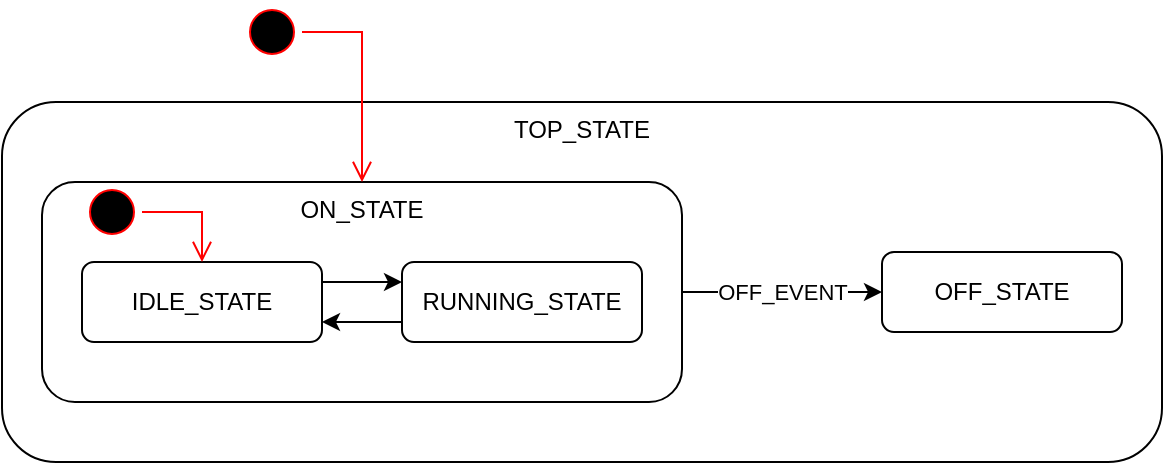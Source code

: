 <mxfile version="22.1.2" type="device" pages="9">
  <diagram id="7CbcsJssWQovaxGvvZNb" name="terminology">
    <mxGraphModel dx="989" dy="582" grid="1" gridSize="10" guides="1" tooltips="1" connect="1" arrows="1" fold="1" page="1" pageScale="1" pageWidth="850" pageHeight="1100" math="0" shadow="0">
      <root>
        <mxCell id="0" />
        <mxCell id="1" parent="0" />
        <mxCell id="rCchTwC-92zBf_EcKTqU-1" value="TOP_STATE" style="rounded=1;whiteSpace=wrap;html=1;verticalAlign=top;" vertex="1" parent="1">
          <mxGeometry x="60" y="360" width="580" height="180" as="geometry" />
        </mxCell>
        <mxCell id="84yLyUPyAdhyYhzX-vNR-1" style="edgeStyle=orthogonalEdgeStyle;rounded=0;orthogonalLoop=1;jettySize=auto;html=1;exitX=1;exitY=0.5;exitDx=0;exitDy=0;entryX=0;entryY=0.5;entryDx=0;entryDy=0;" edge="1" parent="1" source="84yLyUPyAdhyYhzX-vNR-3" target="84yLyUPyAdhyYhzX-vNR-8">
          <mxGeometry relative="1" as="geometry" />
        </mxCell>
        <mxCell id="84yLyUPyAdhyYhzX-vNR-2" value="OFF_EVENT" style="edgeLabel;html=1;align=center;verticalAlign=middle;resizable=0;points=[];" vertex="1" connectable="0" parent="84yLyUPyAdhyYhzX-vNR-1">
          <mxGeometry x="-0.257" y="-1" relative="1" as="geometry">
            <mxPoint x="13" y="-1" as="offset" />
          </mxGeometry>
        </mxCell>
        <mxCell id="84yLyUPyAdhyYhzX-vNR-3" value="ON_STATE" style="rounded=1;whiteSpace=wrap;html=1;verticalAlign=top;" vertex="1" parent="1">
          <mxGeometry x="80" y="400" width="320" height="110" as="geometry" />
        </mxCell>
        <mxCell id="84yLyUPyAdhyYhzX-vNR-4" style="edgeStyle=orthogonalEdgeStyle;rounded=0;orthogonalLoop=1;jettySize=auto;html=1;exitX=1;exitY=0.25;exitDx=0;exitDy=0;entryX=0;entryY=0.25;entryDx=0;entryDy=0;" edge="1" parent="1" source="84yLyUPyAdhyYhzX-vNR-5" target="84yLyUPyAdhyYhzX-vNR-7">
          <mxGeometry relative="1" as="geometry" />
        </mxCell>
        <mxCell id="84yLyUPyAdhyYhzX-vNR-5" value="IDLE_STATE" style="rounded=1;whiteSpace=wrap;html=1;" vertex="1" parent="1">
          <mxGeometry x="100" y="440" width="120" height="40" as="geometry" />
        </mxCell>
        <mxCell id="84yLyUPyAdhyYhzX-vNR-6" style="edgeStyle=orthogonalEdgeStyle;rounded=0;orthogonalLoop=1;jettySize=auto;html=1;exitX=0;exitY=0.75;exitDx=0;exitDy=0;entryX=1;entryY=0.75;entryDx=0;entryDy=0;" edge="1" parent="1" source="84yLyUPyAdhyYhzX-vNR-7" target="84yLyUPyAdhyYhzX-vNR-5">
          <mxGeometry relative="1" as="geometry" />
        </mxCell>
        <mxCell id="84yLyUPyAdhyYhzX-vNR-7" value="RUNNING_STATE" style="rounded=1;whiteSpace=wrap;html=1;" vertex="1" parent="1">
          <mxGeometry x="260" y="440" width="120" height="40" as="geometry" />
        </mxCell>
        <mxCell id="84yLyUPyAdhyYhzX-vNR-8" value="OFF_STATE" style="rounded=1;whiteSpace=wrap;html=1;" vertex="1" parent="1">
          <mxGeometry x="500" y="435" width="120" height="40" as="geometry" />
        </mxCell>
        <mxCell id="84yLyUPyAdhyYhzX-vNR-9" value="" style="ellipse;html=1;shape=startState;fillColor=#000000;strokeColor=#ff0000;" vertex="1" parent="1">
          <mxGeometry x="100" y="400" width="30" height="30" as="geometry" />
        </mxCell>
        <mxCell id="84yLyUPyAdhyYhzX-vNR-10" value="" style="edgeStyle=orthogonalEdgeStyle;html=1;verticalAlign=bottom;endArrow=open;endSize=8;strokeColor=#ff0000;rounded=0;exitX=1;exitY=0.5;exitDx=0;exitDy=0;entryX=0.5;entryY=0;entryDx=0;entryDy=0;" edge="1" source="84yLyUPyAdhyYhzX-vNR-9" parent="1" target="84yLyUPyAdhyYhzX-vNR-5">
          <mxGeometry relative="1" as="geometry">
            <mxPoint x="115" y="490" as="targetPoint" />
          </mxGeometry>
        </mxCell>
        <mxCell id="rCchTwC-92zBf_EcKTqU-2" value="" style="ellipse;html=1;shape=startState;fillColor=#000000;strokeColor=#ff0000;" vertex="1" parent="1">
          <mxGeometry x="180" y="310" width="30" height="30" as="geometry" />
        </mxCell>
        <mxCell id="rCchTwC-92zBf_EcKTqU-3" value="" style="edgeStyle=orthogonalEdgeStyle;html=1;verticalAlign=bottom;endArrow=open;endSize=8;strokeColor=#ff0000;rounded=0;exitX=1;exitY=0.5;exitDx=0;exitDy=0;entryX=0.5;entryY=0;entryDx=0;entryDy=0;" edge="1" parent="1" source="rCchTwC-92zBf_EcKTqU-2" target="84yLyUPyAdhyYhzX-vNR-3">
          <mxGeometry relative="1" as="geometry">
            <mxPoint x="240" y="400" as="targetPoint" />
          </mxGeometry>
        </mxCell>
      </root>
    </mxGraphModel>
  </diagram>
  <diagram id="UDnBACydtRn0vsPXNfzo" name="fsm_vs_hsm">
    <mxGraphModel dx="1839" dy="582" grid="1" gridSize="10" guides="1" tooltips="1" connect="1" arrows="1" fold="1" page="1" pageScale="1" pageWidth="850" pageHeight="1100" math="0" shadow="0">
      <root>
        <mxCell id="0" />
        <mxCell id="1" parent="0" />
        <mxCell id="n_szs7mWw2fdZzyCZhHc-6" style="edgeStyle=orthogonalEdgeStyle;rounded=0;orthogonalLoop=1;jettySize=auto;html=1;exitX=0.5;exitY=0;exitDx=0;exitDy=0;entryX=0.75;entryY=0;entryDx=0;entryDy=0;" parent="1" source="MDyQkTJQHMtsMHos-zCy-2" target="n_szs7mWw2fdZzyCZhHc-4" edge="1">
          <mxGeometry relative="1" as="geometry">
            <mxPoint x="300" y="380" as="targetPoint" />
            <Array as="points">
              <mxPoint x="60" y="360" />
              <mxPoint x="410" y="360" />
            </Array>
          </mxGeometry>
        </mxCell>
        <mxCell id="T8W0TRq4-2JAe6pgyj3d-2" value="OFF_EVENT" style="edgeLabel;html=1;align=center;verticalAlign=middle;resizable=0;points=[];" vertex="1" connectable="0" parent="n_szs7mWw2fdZzyCZhHc-6">
          <mxGeometry x="0.427" relative="1" as="geometry">
            <mxPoint x="-17" as="offset" />
          </mxGeometry>
        </mxCell>
        <mxCell id="n_szs7mWw2fdZzyCZhHc-7" style="edgeStyle=orthogonalEdgeStyle;rounded=0;orthogonalLoop=1;jettySize=auto;html=1;exitX=1;exitY=0.25;exitDx=0;exitDy=0;entryX=0;entryY=0.25;entryDx=0;entryDy=0;" parent="1" source="MDyQkTJQHMtsMHos-zCy-2" target="MDyQkTJQHMtsMHos-zCy-3" edge="1">
          <mxGeometry relative="1" as="geometry" />
        </mxCell>
        <mxCell id="MDyQkTJQHMtsMHos-zCy-2" value="IDLE_STATE" style="rounded=1;whiteSpace=wrap;html=1;" parent="1" vertex="1">
          <mxGeometry y="400" width="120" height="40" as="geometry" />
        </mxCell>
        <mxCell id="n_szs7mWw2fdZzyCZhHc-5" style="edgeStyle=orthogonalEdgeStyle;rounded=0;orthogonalLoop=1;jettySize=auto;html=1;exitX=0.5;exitY=0;exitDx=0;exitDy=0;entryX=0.5;entryY=0;entryDx=0;entryDy=0;" parent="1" source="MDyQkTJQHMtsMHos-zCy-3" target="n_szs7mWw2fdZzyCZhHc-4" edge="1">
          <mxGeometry relative="1" as="geometry" />
        </mxCell>
        <mxCell id="T8W0TRq4-2JAe6pgyj3d-1" value="OFF_EVENT" style="edgeLabel;html=1;align=center;verticalAlign=middle;resizable=0;points=[];" vertex="1" connectable="0" parent="n_szs7mWw2fdZzyCZhHc-5">
          <mxGeometry x="0.103" relative="1" as="geometry">
            <mxPoint as="offset" />
          </mxGeometry>
        </mxCell>
        <mxCell id="n_szs7mWw2fdZzyCZhHc-8" style="edgeStyle=orthogonalEdgeStyle;rounded=0;orthogonalLoop=1;jettySize=auto;html=1;exitX=0;exitY=0.75;exitDx=0;exitDy=0;entryX=1;entryY=0.75;entryDx=0;entryDy=0;" parent="1" source="MDyQkTJQHMtsMHos-zCy-3" target="MDyQkTJQHMtsMHos-zCy-2" edge="1">
          <mxGeometry relative="1" as="geometry" />
        </mxCell>
        <mxCell id="MDyQkTJQHMtsMHos-zCy-3" value="RUNNING_STATE" style="rounded=1;whiteSpace=wrap;html=1;" parent="1" vertex="1">
          <mxGeometry x="160" y="400" width="120" height="40" as="geometry" />
        </mxCell>
        <mxCell id="n_szs7mWw2fdZzyCZhHc-4" value="OFF_STATE" style="rounded=1;whiteSpace=wrap;html=1;" parent="1" vertex="1">
          <mxGeometry x="320" y="400" width="120" height="40" as="geometry" />
        </mxCell>
        <mxCell id="n_szs7mWw2fdZzyCZhHc-17" value="&lt;b&gt;&lt;font style=&quot;font-size: 30px;&quot;&gt;FSM&lt;/font&gt;&lt;/b&gt;" style="text;html=1;strokeColor=none;fillColor=none;align=center;verticalAlign=middle;whiteSpace=wrap;rounded=0;" parent="1" vertex="1">
          <mxGeometry x="180" y="320" width="80" height="40" as="geometry" />
        </mxCell>
        <mxCell id="dCPpcwt0Dm-k-H56rYxH-1" value="&lt;b&gt;&lt;font style=&quot;font-size: 30px;&quot;&gt;HSM&lt;/font&gt;&lt;/b&gt;" style="text;html=1;strokeColor=none;fillColor=none;align=center;verticalAlign=middle;whiteSpace=wrap;rounded=0;" parent="1" vertex="1">
          <mxGeometry x="180" y="480" width="80" height="40" as="geometry" />
        </mxCell>
        <mxCell id="4u0E85idhSbAvxxvhlba-1" value="TOP_STATE" style="rounded=1;whiteSpace=wrap;html=1;verticalAlign=top;" vertex="1" parent="1">
          <mxGeometry x="-70" y="520" width="580" height="180" as="geometry" />
        </mxCell>
        <mxCell id="4u0E85idhSbAvxxvhlba-2" style="edgeStyle=orthogonalEdgeStyle;rounded=0;orthogonalLoop=1;jettySize=auto;html=1;exitX=1;exitY=0.5;exitDx=0;exitDy=0;entryX=0;entryY=0.5;entryDx=0;entryDy=0;" edge="1" parent="1" source="4u0E85idhSbAvxxvhlba-4" target="4u0E85idhSbAvxxvhlba-9">
          <mxGeometry relative="1" as="geometry" />
        </mxCell>
        <mxCell id="4u0E85idhSbAvxxvhlba-3" value="OFF_EVENT" style="edgeLabel;html=1;align=center;verticalAlign=middle;resizable=0;points=[];" vertex="1" connectable="0" parent="4u0E85idhSbAvxxvhlba-2">
          <mxGeometry x="-0.257" y="-1" relative="1" as="geometry">
            <mxPoint x="13" y="-1" as="offset" />
          </mxGeometry>
        </mxCell>
        <mxCell id="4u0E85idhSbAvxxvhlba-4" value="ON_STATE" style="rounded=1;whiteSpace=wrap;html=1;verticalAlign=top;" vertex="1" parent="1">
          <mxGeometry x="-50" y="560" width="320" height="110" as="geometry" />
        </mxCell>
        <mxCell id="4u0E85idhSbAvxxvhlba-5" style="edgeStyle=orthogonalEdgeStyle;rounded=0;orthogonalLoop=1;jettySize=auto;html=1;exitX=1;exitY=0.25;exitDx=0;exitDy=0;entryX=0;entryY=0.25;entryDx=0;entryDy=0;" edge="1" parent="1" source="4u0E85idhSbAvxxvhlba-6" target="4u0E85idhSbAvxxvhlba-8">
          <mxGeometry relative="1" as="geometry" />
        </mxCell>
        <mxCell id="4u0E85idhSbAvxxvhlba-6" value="IDLE_STATE" style="rounded=1;whiteSpace=wrap;html=1;" vertex="1" parent="1">
          <mxGeometry x="-30" y="600" width="120" height="40" as="geometry" />
        </mxCell>
        <mxCell id="4u0E85idhSbAvxxvhlba-7" style="edgeStyle=orthogonalEdgeStyle;rounded=0;orthogonalLoop=1;jettySize=auto;html=1;exitX=0;exitY=0.75;exitDx=0;exitDy=0;entryX=1;entryY=0.75;entryDx=0;entryDy=0;" edge="1" parent="1" source="4u0E85idhSbAvxxvhlba-8" target="4u0E85idhSbAvxxvhlba-6">
          <mxGeometry relative="1" as="geometry" />
        </mxCell>
        <mxCell id="4u0E85idhSbAvxxvhlba-8" value="RUNNING_STATE" style="rounded=1;whiteSpace=wrap;html=1;" vertex="1" parent="1">
          <mxGeometry x="130" y="600" width="120" height="40" as="geometry" />
        </mxCell>
        <mxCell id="4u0E85idhSbAvxxvhlba-9" value="OFF_STATE" style="rounded=1;whiteSpace=wrap;html=1;" vertex="1" parent="1">
          <mxGeometry x="370" y="595" width="120" height="40" as="geometry" />
        </mxCell>
        <mxCell id="4u0E85idhSbAvxxvhlba-10" value="" style="ellipse;html=1;shape=startState;fillColor=#000000;strokeColor=#ff0000;" vertex="1" parent="1">
          <mxGeometry x="-30" y="560" width="30" height="30" as="geometry" />
        </mxCell>
        <mxCell id="4u0E85idhSbAvxxvhlba-11" value="" style="edgeStyle=orthogonalEdgeStyle;html=1;verticalAlign=bottom;endArrow=open;endSize=8;strokeColor=#ff0000;rounded=0;exitX=1;exitY=0.5;exitDx=0;exitDy=0;entryX=0.5;entryY=0;entryDx=0;entryDy=0;" edge="1" parent="1" source="4u0E85idhSbAvxxvhlba-10" target="4u0E85idhSbAvxxvhlba-6">
          <mxGeometry relative="1" as="geometry">
            <mxPoint x="-15" y="650" as="targetPoint" />
          </mxGeometry>
        </mxCell>
        <mxCell id="4u0E85idhSbAvxxvhlba-12" value="" style="ellipse;html=1;shape=startState;fillColor=#000000;strokeColor=#ff0000;" vertex="1" parent="1">
          <mxGeometry x="50" y="480" width="30" height="30" as="geometry" />
        </mxCell>
        <mxCell id="4u0E85idhSbAvxxvhlba-13" value="" style="edgeStyle=orthogonalEdgeStyle;html=1;verticalAlign=bottom;endArrow=open;endSize=8;strokeColor=#ff0000;rounded=0;exitX=1;exitY=0.5;exitDx=0;exitDy=0;entryX=0.5;entryY=0;entryDx=0;entryDy=0;" edge="1" parent="1" source="4u0E85idhSbAvxxvhlba-12" target="4u0E85idhSbAvxxvhlba-4">
          <mxGeometry relative="1" as="geometry">
            <mxPoint x="110" y="560" as="targetPoint" />
          </mxGeometry>
        </mxCell>
      </root>
    </mxGraphModel>
  </diagram>
  <diagram id="xkgPUXDjYAsXT0Xu8Odn" name="state_representation_state_reuse">
    <mxGraphModel dx="989" dy="582" grid="1" gridSize="10" guides="1" tooltips="1" connect="1" arrows="1" fold="1" page="1" pageScale="1" pageWidth="850" pageHeight="1100" math="0" shadow="0">
      <root>
        <mxCell id="0" />
        <mxCell id="1" parent="0" />
        <mxCell id="2CA0-e9FA1F4YvHUPgcl-1" value="struct ecu_hsm" style="rounded=0;whiteSpace=wrap;html=1;" vertex="1" parent="1">
          <mxGeometry x="160" y="240" width="120" height="80" as="geometry" />
        </mxCell>
        <mxCell id="2CA0-e9FA1F4YvHUPgcl-2" value="" style="endArrow=none;html=1;endSize=12;startArrow=diamondThin;startSize=14;startFill=1;edgeStyle=orthogonalEdgeStyle;align=left;verticalAlign=bottom;rounded=0;exitX=0.5;exitY=1;exitDx=0;exitDy=0;endFill=0;entryX=0.5;entryY=0;entryDx=0;entryDy=0;" edge="1" parent="1" source="2CA0-e9FA1F4YvHUPgcl-3" target="2CA0-e9FA1F4YvHUPgcl-1">
          <mxGeometry x="-1" y="3" relative="1" as="geometry">
            <mxPoint x="290" y="340" as="sourcePoint" />
            <mxPoint x="480" y="200" as="targetPoint" />
          </mxGeometry>
        </mxCell>
        <mxCell id="2CA0-e9FA1F4YvHUPgcl-3" value="struct app_hsm" style="rounded=0;whiteSpace=wrap;html=1;" vertex="1" parent="1">
          <mxGeometry x="160" y="80" width="120" height="80" as="geometry" />
        </mxCell>
        <mxCell id="2CA0-e9FA1F4YvHUPgcl-4" value="" style="endArrow=none;html=1;endSize=12;startArrow=diamondThin;startSize=14;startFill=0;edgeStyle=orthogonalEdgeStyle;align=left;verticalAlign=bottom;rounded=0;exitX=0.5;exitY=1;exitDx=0;exitDy=0;endFill=0;entryX=0;entryY=0.5;entryDx=0;entryDy=0;" edge="1" parent="1" source="2CA0-e9FA1F4YvHUPgcl-1" target="2CA0-e9FA1F4YvHUPgcl-5">
          <mxGeometry x="-1" y="3" relative="1" as="geometry">
            <mxPoint x="190" y="239.76" as="sourcePoint" />
            <mxPoint x="280" y="240" as="targetPoint" />
          </mxGeometry>
        </mxCell>
        <mxCell id="2CA0-e9FA1F4YvHUPgcl-5" value="struct ecu_hsm_state" style="html=1;whiteSpace=wrap;" vertex="1" parent="1">
          <mxGeometry x="240" y="360" width="160" height="80" as="geometry" />
        </mxCell>
        <mxCell id="2CA0-e9FA1F4YvHUPgcl-6" value="struct ecu_hsm" style="rounded=0;whiteSpace=wrap;html=1;" vertex="1" parent="1">
          <mxGeometry x="360" y="240" width="120" height="80" as="geometry" />
        </mxCell>
        <mxCell id="2CA0-e9FA1F4YvHUPgcl-7" value="" style="endArrow=none;html=1;endSize=12;startArrow=diamondThin;startSize=14;startFill=1;edgeStyle=orthogonalEdgeStyle;align=left;verticalAlign=bottom;rounded=0;exitX=0.5;exitY=1;exitDx=0;exitDy=0;endFill=0;entryX=0.5;entryY=0;entryDx=0;entryDy=0;" edge="1" parent="1" source="2CA0-e9FA1F4YvHUPgcl-8" target="2CA0-e9FA1F4YvHUPgcl-6">
          <mxGeometry x="-1" y="3" relative="1" as="geometry">
            <mxPoint x="490" y="340" as="sourcePoint" />
            <mxPoint x="680" y="200" as="targetPoint" />
          </mxGeometry>
        </mxCell>
        <mxCell id="2CA0-e9FA1F4YvHUPgcl-8" value="struct app_hsm" style="rounded=0;whiteSpace=wrap;html=1;" vertex="1" parent="1">
          <mxGeometry x="360" y="80" width="120" height="80" as="geometry" />
        </mxCell>
        <mxCell id="2CA0-e9FA1F4YvHUPgcl-9" value="" style="endArrow=none;html=1;endSize=12;startArrow=diamondThin;startSize=14;startFill=0;edgeStyle=orthogonalEdgeStyle;align=left;verticalAlign=bottom;rounded=0;exitX=0.5;exitY=1;exitDx=0;exitDy=0;endFill=0;entryX=1;entryY=0.5;entryDx=0;entryDy=0;" edge="1" parent="1" source="2CA0-e9FA1F4YvHUPgcl-6" target="2CA0-e9FA1F4YvHUPgcl-5">
          <mxGeometry x="-1" y="3" relative="1" as="geometry">
            <mxPoint x="530" y="330" as="sourcePoint" />
            <mxPoint x="550" y="450" as="targetPoint" />
          </mxGeometry>
        </mxCell>
      </root>
    </mxGraphModel>
  </diagram>
  <diagram id="xNm9HpFlcDjnbGJ4te1f" name="ECU_HSM_GET_CONTEXT">
    <mxGraphModel dx="1687" dy="993" grid="1" gridSize="10" guides="1" tooltips="1" connect="1" arrows="1" fold="1" page="1" pageScale="1" pageWidth="850" pageHeight="1100" math="0" shadow="0">
      <root>
        <mxCell id="0" />
        <mxCell id="1" parent="0" />
        <mxCell id="i02nGJkKDIbHS4gA0CUI-1" value="&lt;font style=&quot;font-size: 20px;&quot;&gt;ECU_HSM_GET_CONTEXT(ecu_hsm_ptr_, type_, member_)&lt;/font&gt;" style="rounded=1;whiteSpace=wrap;html=1;" vertex="1" parent="1">
          <mxGeometry x="120" y="40" width="560" height="80" as="geometry" />
        </mxCell>
        <mxCell id="i02nGJkKDIbHS4gA0CUI-2" value="&lt;blockquote style=&quot;margin: 0 0 0 40px; border: none; padding: 0px;&quot;&gt;&lt;font style=&quot;font-size: 16px;&quot;&gt;struct app_hsm&amp;nbsp;&lt;br&gt;&lt;/font&gt;&lt;font style=&quot;font-size: 16px;&quot;&gt;&lt;span style=&quot;&quot;&gt;{&lt;br&gt;&lt;/span&gt;&lt;/font&gt;&lt;font style=&quot;font-size: 16px;&quot;&gt;&lt;span style=&quot;&quot;&gt;&lt;span style=&quot;white-space: pre;&quot;&gt;&#x9;&lt;/span&gt;int app_data1;&lt;/span&gt;&lt;/font&gt;&lt;font style=&quot;font-size: 16px;&quot;&gt;&lt;span style=&quot;&quot;&gt;&lt;br&gt;&lt;/span&gt;&lt;/font&gt;&lt;font style=&quot;font-size: 16px;&quot;&gt;&lt;span style=&quot;&quot;&gt;&lt;span style=&quot;white-space: pre;&quot;&gt; &lt;span style=&quot;white-space: pre;&quot;&gt; &lt;span style=&quot;white-space: pre;&quot;&gt; &lt;span style=&quot;white-space: pre;&quot;&gt;&#x9;&lt;/span&gt;&lt;/span&gt;&lt;/span&gt;&lt;/span&gt;struct ecu_hsm hsm_member;&lt;br&gt;&lt;/span&gt;&lt;/font&gt;&lt;font style=&quot;font-size: 16px;&quot;&gt;&lt;span style=&quot;&quot;&gt;&lt;span style=&quot;white-space: pre;&quot;&gt; &lt;span style=&quot;white-space: pre;&quot;&gt; &lt;span style=&quot;white-space: pre;&quot;&gt; &lt;span style=&quot;white-space: pre;&quot;&gt;&#x9;&lt;/span&gt;&lt;/span&gt;&lt;/span&gt;&lt;/span&gt;int app_data2;&lt;br&gt;&lt;/span&gt;&lt;/font&gt;&lt;font style=&quot;font-size: 16px;&quot;&gt;&lt;span style=&quot;&quot;&gt;};&lt;/span&gt;&lt;/font&gt;&lt;/blockquote&gt;" style="rounded=1;whiteSpace=wrap;html=1;align=left;" vertex="1" parent="1">
          <mxGeometry x="240" y="240" width="320" height="200" as="geometry" />
        </mxCell>
        <mxCell id="i02nGJkKDIbHS4gA0CUI-3" value="&lt;blockquote style=&quot;margin: 0 0 0 40px; border: none; padding: 0px;&quot;&gt;&lt;font style=&quot;font-size: 16px;&quot;&gt;static void on_state_on_entry(struct ecu_hsm *hsm)&lt;/font&gt;&lt;/blockquote&gt;" style="rounded=1;whiteSpace=wrap;html=1;align=center;" vertex="1" parent="1">
          <mxGeometry x="120" y="520" width="560" height="40" as="geometry" />
        </mxCell>
        <mxCell id="i02nGJkKDIbHS4gA0CUI-4" style="edgeStyle=orthogonalEdgeStyle;rounded=0;orthogonalLoop=1;jettySize=auto;html=1;strokeWidth=1;entryX=0.75;entryY=0.75;entryDx=0;entryDy=0;entryPerimeter=0;" edge="1" parent="1" target="i02nGJkKDIbHS4gA0CUI-1">
          <mxGeometry relative="1" as="geometry">
            <mxPoint x="540" y="160" as="targetPoint" />
            <mxPoint x="350" y="277" as="sourcePoint" />
            <Array as="points">
              <mxPoint x="350" y="200" />
              <mxPoint x="540" y="200" />
            </Array>
          </mxGeometry>
        </mxCell>
        <mxCell id="i02nGJkKDIbHS4gA0CUI-5" value="" style="endArrow=classic;html=1;rounded=0;strokeWidth=1;entryX=0.893;entryY=0.75;entryDx=0;entryDy=0;entryPerimeter=0;" edge="1" parent="1" target="i02nGJkKDIbHS4gA0CUI-1">
          <mxGeometry width="50" height="50" relative="1" as="geometry">
            <mxPoint x="536" y="350" as="sourcePoint" />
            <mxPoint x="580" y="99" as="targetPoint" />
            <Array as="points">
              <mxPoint x="620" y="350" />
            </Array>
          </mxGeometry>
        </mxCell>
        <mxCell id="i02nGJkKDIbHS4gA0CUI-6" value="" style="endArrow=classic;html=1;rounded=0;strokeWidth=1;" edge="1" parent="1">
          <mxGeometry width="50" height="50" relative="1" as="geometry">
            <mxPoint x="550" y="532" as="sourcePoint" />
            <mxPoint x="450" y="100" as="targetPoint" />
            <Array as="points">
              <mxPoint x="550" y="480" />
              <mxPoint x="200" y="480" />
              <mxPoint x="200" y="320" />
              <mxPoint x="200" y="160" />
              <mxPoint x="450" y="160" />
            </Array>
          </mxGeometry>
        </mxCell>
      </root>
    </mxGraphModel>
  </diagram>
  <diagram id="SYBYPVpohlGDk4NYawn0" name="event_propagation">
    <mxGraphModel dx="1839" dy="582" grid="1" gridSize="10" guides="1" tooltips="1" connect="1" arrows="1" fold="1" page="1" pageScale="1" pageWidth="850" pageHeight="1100" math="0" shadow="0">
      <root>
        <mxCell id="0" />
        <mxCell id="1" parent="0" />
        <mxCell id="jPgtZzKGtFZwbuq3OYJ8-2" value="ECU_HSM_TOP_STATE" style="rounded=1;whiteSpace=wrap;html=1;verticalAlign=top;" vertex="1" parent="1">
          <mxGeometry x="-60" y="380" width="580" height="320" as="geometry" />
        </mxCell>
        <mxCell id="jPgtZzKGtFZwbuq3OYJ8-19" style="edgeStyle=orthogonalEdgeStyle;rounded=0;orthogonalLoop=1;jettySize=auto;html=1;entryX=0;entryY=0.5;entryDx=0;entryDy=0;" edge="1" parent="1" source="jPgtZzKGtFZwbuq3OYJ8-5" target="jPgtZzKGtFZwbuq3OYJ8-10">
          <mxGeometry relative="1" as="geometry" />
        </mxCell>
        <mxCell id="jPgtZzKGtFZwbuq3OYJ8-20" value="EVENT_A" style="edgeLabel;html=1;align=center;verticalAlign=middle;resizable=0;points=[];" vertex="1" connectable="0" parent="jPgtZzKGtFZwbuq3OYJ8-19">
          <mxGeometry x="0.206" y="-4" relative="1" as="geometry">
            <mxPoint x="-10" y="-4" as="offset" />
          </mxGeometry>
        </mxCell>
        <mxCell id="jPgtZzKGtFZwbuq3OYJ8-5" value="S" style="rounded=1;whiteSpace=wrap;html=1;verticalAlign=top;" vertex="1" parent="1">
          <mxGeometry x="-40" y="435" width="320" height="230" as="geometry" />
        </mxCell>
        <mxCell id="jPgtZzKGtFZwbuq3OYJ8-10" value="S2" style="rounded=1;whiteSpace=wrap;html=1;" vertex="1" parent="1">
          <mxGeometry x="380" y="502.5" width="120" height="95" as="geometry" />
        </mxCell>
        <mxCell id="jPgtZzKGtFZwbuq3OYJ8-15" value="S1" style="rounded=1;whiteSpace=wrap;html=1;verticalAlign=top;" vertex="1" parent="1">
          <mxGeometry x="10" y="475" width="220" height="150" as="geometry" />
        </mxCell>
        <mxCell id="jPgtZzKGtFZwbuq3OYJ8-16" value="S11" style="rounded=1;whiteSpace=wrap;html=1;verticalAlign=top;" vertex="1" parent="1">
          <mxGeometry x="75" y="515" width="90" height="70" as="geometry" />
        </mxCell>
      </root>
    </mxGraphModel>
  </diagram>
  <diagram id="L17Kms-h8-3bLydCbQww" name="state_transitions">
    <mxGraphModel dx="956" dy="563" grid="1" gridSize="10" guides="1" tooltips="1" connect="1" arrows="1" fold="1" page="1" pageScale="1" pageWidth="850" pageHeight="1100" math="0" shadow="0">
      <root>
        <mxCell id="0" />
        <mxCell id="1" parent="0" />
        <mxCell id="DpT0aHqot026XpXUnV0s-1" value="ECU_HSM_TOP_STATE" style="rounded=1;whiteSpace=wrap;html=1;verticalAlign=top;" vertex="1" parent="1">
          <mxGeometry x="60" y="520" width="670" height="300" as="geometry" />
        </mxCell>
        <mxCell id="_mavZvxgoYS4nHO8Av1L-1" style="edgeStyle=orthogonalEdgeStyle;rounded=0;orthogonalLoop=1;jettySize=auto;html=1;exitX=1.001;exitY=0.632;exitDx=0;exitDy=0;entryX=0;entryY=0.75;entryDx=0;entryDy=0;exitPerimeter=0;" edge="1" parent="1" source="_mavZvxgoYS4nHO8Av1L-3" target="_mavZvxgoYS4nHO8Av1L-10">
          <mxGeometry relative="1" as="geometry">
            <mxPoint x="650" y="732.5" as="targetPoint" />
          </mxGeometry>
        </mxCell>
        <mxCell id="_mavZvxgoYS4nHO8Av1L-2" value="EVENT_G" style="edgeLabel;html=1;align=center;verticalAlign=middle;resizable=0;points=[];" vertex="1" connectable="0" parent="_mavZvxgoYS4nHO8Av1L-1">
          <mxGeometry x="0.024" y="3" relative="1" as="geometry">
            <mxPoint x="-1" y="2" as="offset" />
          </mxGeometry>
        </mxCell>
        <mxCell id="DpT0aHqot026XpXUnV0s-5" style="edgeStyle=orthogonalEdgeStyle;rounded=0;orthogonalLoop=1;jettySize=auto;html=1;exitX=0.58;exitY=0.004;exitDx=0;exitDy=0;exitPerimeter=0;entryX=0.848;entryY=0.001;entryDx=0;entryDy=0;entryPerimeter=0;" edge="1" parent="1" source="_mavZvxgoYS4nHO8Av1L-3" target="_mavZvxgoYS4nHO8Av1L-3">
          <mxGeometry relative="1" as="geometry">
            <mxPoint x="420" y="580" as="targetPoint" />
            <Array as="points">
              <mxPoint x="340" y="621" />
              <mxPoint x="340" y="580" />
              <mxPoint x="419" y="580" />
            </Array>
          </mxGeometry>
        </mxCell>
        <mxCell id="DpT0aHqot026XpXUnV0s-6" value="EVENT_E" style="edgeLabel;html=1;align=center;verticalAlign=middle;resizable=0;points=[];" vertex="1" connectable="0" parent="DpT0aHqot026XpXUnV0s-5">
          <mxGeometry x="0.122" relative="1" as="geometry">
            <mxPoint x="3" as="offset" />
          </mxGeometry>
        </mxCell>
        <mxCell id="_mavZvxgoYS4nHO8Av1L-3" value="S" style="rounded=1;whiteSpace=wrap;html=1;verticalAlign=top;" vertex="1" parent="1">
          <mxGeometry x="80" y="620" width="400" height="180" as="geometry" />
        </mxCell>
        <mxCell id="_mavZvxgoYS4nHO8Av1L-4" style="edgeStyle=orthogonalEdgeStyle;rounded=0;orthogonalLoop=1;jettySize=auto;html=1;exitX=1;exitY=0.25;exitDx=0;exitDy=0;entryX=0;entryY=0.25;entryDx=0;entryDy=0;" edge="1" parent="1" source="_mavZvxgoYS4nHO8Av1L-6" target="_mavZvxgoYS4nHO8Av1L-9">
          <mxGeometry relative="1" as="geometry" />
        </mxCell>
        <mxCell id="_mavZvxgoYS4nHO8Av1L-5" value="EVENT_A" style="edgeLabel;html=1;align=center;verticalAlign=middle;resizable=0;points=[];" vertex="1" connectable="0" parent="_mavZvxgoYS4nHO8Av1L-4">
          <mxGeometry x="-0.02" y="3" relative="1" as="geometry">
            <mxPoint y="2" as="offset" />
          </mxGeometry>
        </mxCell>
        <mxCell id="_mavZvxgoYS4nHO8Av1L-6" value="S1" style="rounded=1;whiteSpace=wrap;html=1;verticalAlign=top;" vertex="1" parent="1">
          <mxGeometry x="100" y="690" width="120" height="70" as="geometry" />
        </mxCell>
        <mxCell id="_mavZvxgoYS4nHO8Av1L-7" style="edgeStyle=orthogonalEdgeStyle;rounded=0;orthogonalLoop=1;jettySize=auto;html=1;exitX=0;exitY=0.75;exitDx=0;exitDy=0;entryX=1;entryY=0.75;entryDx=0;entryDy=0;" edge="1" parent="1" source="_mavZvxgoYS4nHO8Av1L-9" target="_mavZvxgoYS4nHO8Av1L-6">
          <mxGeometry relative="1" as="geometry" />
        </mxCell>
        <mxCell id="_mavZvxgoYS4nHO8Av1L-8" value="EVENT_B" style="edgeLabel;html=1;align=center;verticalAlign=middle;resizable=0;points=[];" vertex="1" connectable="0" parent="_mavZvxgoYS4nHO8Av1L-7">
          <mxGeometry x="0.031" y="-3" relative="1" as="geometry">
            <mxPoint x="1" y="3" as="offset" />
          </mxGeometry>
        </mxCell>
        <mxCell id="_mavZvxgoYS4nHO8Av1L-9" value="S12" style="rounded=1;whiteSpace=wrap;html=1;verticalAlign=top;" vertex="1" parent="1">
          <mxGeometry x="330" y="690" width="120" height="70" as="geometry" />
        </mxCell>
        <mxCell id="_mavZvxgoYS4nHO8Av1L-10" value="S2" style="rounded=1;whiteSpace=wrap;html=1;verticalAlign=top;" vertex="1" parent="1">
          <mxGeometry x="590" y="661.25" width="120" height="97.5" as="geometry" />
        </mxCell>
        <mxCell id="_mavZvxgoYS4nHO8Av1L-11" value="" style="ellipse;html=1;shape=startState;fillColor=#000000;strokeColor=#ff0000;" vertex="1" parent="1">
          <mxGeometry x="120" y="640" width="30" height="30" as="geometry" />
        </mxCell>
        <mxCell id="_mavZvxgoYS4nHO8Av1L-12" value="" style="edgeStyle=orthogonalEdgeStyle;html=1;verticalAlign=bottom;endArrow=open;endSize=8;strokeColor=#ff0000;rounded=0;exitX=1;exitY=0.5;exitDx=0;exitDy=0;entryX=0.5;entryY=0;entryDx=0;entryDy=0;" edge="1" parent="1" source="_mavZvxgoYS4nHO8Av1L-11" target="_mavZvxgoYS4nHO8Av1L-6">
          <mxGeometry relative="1" as="geometry">
            <mxPoint x="-50" y="490" as="targetPoint" />
          </mxGeometry>
        </mxCell>
        <mxCell id="_mavZvxgoYS4nHO8Av1L-13" style="edgeStyle=orthogonalEdgeStyle;rounded=0;orthogonalLoop=1;jettySize=auto;html=1;exitX=0;exitY=0.25;exitDx=0;exitDy=0;entryX=1.002;entryY=0.367;entryDx=0;entryDy=0;entryPerimeter=0;" edge="1" parent="1" source="_mavZvxgoYS4nHO8Av1L-10" target="_mavZvxgoYS4nHO8Av1L-3">
          <mxGeometry relative="1" as="geometry" />
        </mxCell>
        <mxCell id="_mavZvxgoYS4nHO8Av1L-14" value="EVENT_F" style="edgeLabel;html=1;align=center;verticalAlign=middle;resizable=0;points=[];" vertex="1" connectable="0" parent="_mavZvxgoYS4nHO8Av1L-13">
          <mxGeometry x="-0.092" y="-1" relative="1" as="geometry">
            <mxPoint x="-5" y="1" as="offset" />
          </mxGeometry>
        </mxCell>
        <mxCell id="E_K772dbp4TekbwDVaDj-3" value="" style="endArrow=classic;html=1;rounded=0;exitX=0.25;exitY=1;exitDx=0;exitDy=0;" edge="1" parent="1" source="_mavZvxgoYS4nHO8Av1L-6">
          <mxGeometry width="50" height="50" relative="1" as="geometry">
            <mxPoint x="200" y="790" as="sourcePoint" />
            <mxPoint x="130" y="800" as="targetPoint" />
          </mxGeometry>
        </mxCell>
        <mxCell id="E_K772dbp4TekbwDVaDj-6" value="EVENT_D" style="edgeLabel;html=1;align=center;verticalAlign=middle;resizable=0;points=[];" vertex="1" connectable="0" parent="E_K772dbp4TekbwDVaDj-3">
          <mxGeometry x="-0.115" relative="1" as="geometry">
            <mxPoint x="-7" y="2" as="offset" />
          </mxGeometry>
        </mxCell>
        <mxCell id="E_K772dbp4TekbwDVaDj-4" value="" style="endArrow=classic;html=1;rounded=0;entryX=0.75;entryY=1;entryDx=0;entryDy=0;" edge="1" parent="1" target="_mavZvxgoYS4nHO8Av1L-6">
          <mxGeometry width="50" height="50" relative="1" as="geometry">
            <mxPoint x="190" y="800" as="sourcePoint" />
            <mxPoint x="250" y="740" as="targetPoint" />
          </mxGeometry>
        </mxCell>
        <mxCell id="E_K772dbp4TekbwDVaDj-5" value="EVENT_C" style="edgeLabel;html=1;align=center;verticalAlign=middle;resizable=0;points=[];" vertex="1" connectable="0" parent="E_K772dbp4TekbwDVaDj-4">
          <mxGeometry x="0.021" y="-1" relative="1" as="geometry">
            <mxPoint x="4" as="offset" />
          </mxGeometry>
        </mxCell>
      </root>
    </mxGraphModel>
  </diagram>
  <diagram id="A-0wVei1YuCR_4Z6cKEd" name="example">
    <mxGraphModel dx="869" dy="512" grid="1" gridSize="10" guides="1" tooltips="1" connect="1" arrows="1" fold="1" page="1" pageScale="1" pageWidth="850" pageHeight="1100" math="0" shadow="0">
      <root>
        <mxCell id="0" />
        <mxCell id="1" parent="0" />
        <mxCell id="k9GyUz0--Q45pM5BPgDd-1" value="ECU_HSM_TOP_STATE" style="rounded=1;whiteSpace=wrap;html=1;verticalAlign=top;" vertex="1" parent="1">
          <mxGeometry x="60" y="560" width="710" height="270" as="geometry" />
        </mxCell>
        <mxCell id="k9GyUz0--Q45pM5BPgDd-2" style="edgeStyle=orthogonalEdgeStyle;rounded=0;orthogonalLoop=1;jettySize=auto;html=1;exitX=1.001;exitY=0.632;exitDx=0;exitDy=0;entryX=0;entryY=0.75;entryDx=0;entryDy=0;exitPerimeter=0;" edge="1" parent="1" source="k9GyUz0--Q45pM5BPgDd-4" target="k9GyUz0--Q45pM5BPgDd-12">
          <mxGeometry relative="1" as="geometry">
            <mxPoint x="650" y="732.5" as="targetPoint" />
          </mxGeometry>
        </mxCell>
        <mxCell id="k9GyUz0--Q45pM5BPgDd-3" value="DISCONNECTED_EVENT" style="edgeLabel;html=1;align=center;verticalAlign=middle;resizable=0;points=[];" vertex="1" connectable="0" parent="k9GyUz0--Q45pM5BPgDd-2">
          <mxGeometry x="0.024" y="3" relative="1" as="geometry">
            <mxPoint x="-5" y="2" as="offset" />
          </mxGeometry>
        </mxCell>
        <mxCell id="k9GyUz0--Q45pM5BPgDd-4" value="CONNECTED_STATE" style="rounded=1;whiteSpace=wrap;html=1;verticalAlign=top;" vertex="1" parent="1">
          <mxGeometry x="80" y="620" width="330" height="190" as="geometry" />
        </mxCell>
        <mxCell id="k9GyUz0--Q45pM5BPgDd-5" style="edgeStyle=orthogonalEdgeStyle;rounded=0;orthogonalLoop=1;jettySize=auto;html=1;exitX=0.5;exitY=0;exitDx=0;exitDy=0;entryX=0;entryY=0.5;entryDx=0;entryDy=0;" edge="1" parent="1" source="k9GyUz0--Q45pM5BPgDd-6" target="c1uVocq7qhYfZBKI5QJU-1">
          <mxGeometry relative="1" as="geometry">
            <mxPoint x="270" y="680" as="targetPoint" />
            <Array as="points">
              <mxPoint x="160" y="680" />
            </Array>
          </mxGeometry>
        </mxCell>
        <mxCell id="k9GyUz0--Q45pM5BPgDd-13" value="KEYPRESS_EVENT" style="edgeLabel;html=1;align=center;verticalAlign=middle;resizable=0;points=[];" vertex="1" connectable="0" parent="k9GyUz0--Q45pM5BPgDd-5">
          <mxGeometry x="-0.02" y="3" relative="1" as="geometry">
            <mxPoint x="3" y="-7" as="offset" />
          </mxGeometry>
        </mxCell>
        <mxCell id="k9GyUz0--Q45pM5BPgDd-6" value="DEFAULT_STATE" style="rounded=1;whiteSpace=wrap;html=1;verticalAlign=top;" vertex="1" parent="1">
          <mxGeometry x="100" y="700" width="120" height="70" as="geometry" />
        </mxCell>
        <mxCell id="k9GyUz0--Q45pM5BPgDd-7" style="edgeStyle=orthogonalEdgeStyle;rounded=0;orthogonalLoop=1;jettySize=auto;html=1;exitX=0.5;exitY=1;exitDx=0;exitDy=0;entryX=1;entryY=0.5;entryDx=0;entryDy=0;" edge="1" parent="1" source="k9GyUz0--Q45pM5BPgDd-8" target="c1uVocq7qhYfZBKI5QJU-4">
          <mxGeometry relative="1" as="geometry" />
        </mxCell>
        <mxCell id="k9GyUz0--Q45pM5BPgDd-14" value="KEYPRESS_EVENT" style="edgeLabel;html=1;align=center;verticalAlign=middle;resizable=0;points=[];" vertex="1" connectable="0" parent="k9GyUz0--Q45pM5BPgDd-7">
          <mxGeometry x="0.031" y="-3" relative="1" as="geometry">
            <mxPoint x="16" y="13" as="offset" />
          </mxGeometry>
        </mxCell>
        <mxCell id="k9GyUz0--Q45pM5BPgDd-8" value="CAPS_LOCK_STATE" style="rounded=1;whiteSpace=wrap;html=1;verticalAlign=top;" vertex="1" parent="1">
          <mxGeometry x="270" y="699.38" width="120" height="70" as="geometry" />
        </mxCell>
        <mxCell id="k9GyUz0--Q45pM5BPgDd-12" value="DISCONNECTED_STATE" style="rounded=1;whiteSpace=wrap;html=1;verticalAlign=top;" vertex="1" parent="1">
          <mxGeometry x="570" y="661.25" width="180" height="108.75" as="geometry" />
        </mxCell>
        <mxCell id="k9GyUz0--Q45pM5BPgDd-17" value="" style="ellipse;html=1;shape=startState;fillColor=#000000;strokeColor=#ff0000;" vertex="1" parent="1">
          <mxGeometry x="90" y="640" width="30" height="30" as="geometry" />
        </mxCell>
        <mxCell id="k9GyUz0--Q45pM5BPgDd-18" value="" style="edgeStyle=orthogonalEdgeStyle;html=1;verticalAlign=bottom;endArrow=open;endSize=8;strokeColor=#ff0000;rounded=0;exitX=1;exitY=0.5;exitDx=0;exitDy=0;entryX=0.25;entryY=0;entryDx=0;entryDy=0;" edge="1" parent="1" source="k9GyUz0--Q45pM5BPgDd-17" target="k9GyUz0--Q45pM5BPgDd-6">
          <mxGeometry relative="1" as="geometry">
            <mxPoint x="-50" y="490" as="targetPoint" />
          </mxGeometry>
        </mxCell>
        <mxCell id="k9GyUz0--Q45pM5BPgDd-19" style="edgeStyle=orthogonalEdgeStyle;rounded=0;orthogonalLoop=1;jettySize=auto;html=1;exitX=0;exitY=0.25;exitDx=0;exitDy=0;entryX=1.002;entryY=0.367;entryDx=0;entryDy=0;entryPerimeter=0;" edge="1" parent="1" source="k9GyUz0--Q45pM5BPgDd-12" target="k9GyUz0--Q45pM5BPgDd-4">
          <mxGeometry relative="1" as="geometry" />
        </mxCell>
        <mxCell id="k9GyUz0--Q45pM5BPgDd-20" value="CONNECTED_EVENT" style="edgeLabel;html=1;align=center;verticalAlign=middle;resizable=0;points=[];" vertex="1" connectable="0" parent="k9GyUz0--Q45pM5BPgDd-19">
          <mxGeometry x="-0.092" y="-1" relative="1" as="geometry">
            <mxPoint y="3" as="offset" />
          </mxGeometry>
        </mxCell>
        <mxCell id="0vHlN4SG5oHoOw6hiQzI-1" value="" style="ellipse;html=1;shape=startState;fillColor=#000000;strokeColor=#ff0000;" vertex="1" parent="1">
          <mxGeometry x="120" y="520" width="30" height="30" as="geometry" />
        </mxCell>
        <mxCell id="0vHlN4SG5oHoOw6hiQzI-2" value="" style="edgeStyle=orthogonalEdgeStyle;html=1;verticalAlign=bottom;endArrow=open;endSize=8;strokeColor=#ff0000;rounded=0;exitX=1;exitY=0.5;exitDx=0;exitDy=0;entryX=0.25;entryY=0;entryDx=0;entryDy=0;" edge="1" parent="1" source="0vHlN4SG5oHoOw6hiQzI-1" target="k9GyUz0--Q45pM5BPgDd-4">
          <mxGeometry relative="1" as="geometry">
            <mxPoint x="200" y="575" as="targetPoint" />
            <mxPoint x="190" y="530" as="sourcePoint" />
          </mxGeometry>
        </mxCell>
        <mxCell id="c1uVocq7qhYfZBKI5QJU-2" style="edgeStyle=orthogonalEdgeStyle;rounded=0;orthogonalLoop=1;jettySize=auto;html=1;entryX=0.5;entryY=0;entryDx=0;entryDy=0;" edge="1" parent="1" source="c1uVocq7qhYfZBKI5QJU-1" target="k9GyUz0--Q45pM5BPgDd-8">
          <mxGeometry relative="1" as="geometry" />
        </mxCell>
        <mxCell id="c1uVocq7qhYfZBKI5QJU-3" value="[key == caps lock]" style="edgeLabel;html=1;align=center;verticalAlign=middle;resizable=0;points=[];" vertex="1" connectable="0" parent="c1uVocq7qhYfZBKI5QJU-2">
          <mxGeometry x="-0.512" y="1" relative="1" as="geometry">
            <mxPoint x="29" y="-8" as="offset" />
          </mxGeometry>
        </mxCell>
        <mxCell id="c1uVocq7qhYfZBKI5QJU-1" value="" style="rhombus;whiteSpace=wrap;html=1;" vertex="1" parent="1">
          <mxGeometry x="240" y="670" width="20" height="20" as="geometry" />
        </mxCell>
        <mxCell id="c1uVocq7qhYfZBKI5QJU-5" style="edgeStyle=orthogonalEdgeStyle;rounded=0;orthogonalLoop=1;jettySize=auto;html=1;entryX=0.5;entryY=1;entryDx=0;entryDy=0;" edge="1" parent="1" source="c1uVocq7qhYfZBKI5QJU-4" target="k9GyUz0--Q45pM5BPgDd-6">
          <mxGeometry relative="1" as="geometry" />
        </mxCell>
        <mxCell id="c1uVocq7qhYfZBKI5QJU-6" value="[key == caps lock]" style="edgeLabel;html=1;align=center;verticalAlign=middle;resizable=0;points=[];" vertex="1" connectable="0" parent="c1uVocq7qhYfZBKI5QJU-5">
          <mxGeometry x="-0.095" relative="1" as="geometry">
            <mxPoint x="-5" y="10" as="offset" />
          </mxGeometry>
        </mxCell>
        <mxCell id="c1uVocq7qhYfZBKI5QJU-4" value="" style="rhombus;whiteSpace=wrap;html=1;" vertex="1" parent="1">
          <mxGeometry x="240" y="780" width="20" height="20" as="geometry" />
        </mxCell>
      </root>
    </mxGraphModel>
  </diagram>
  <diagram id="cakdVoxk_8N791RTIs9e" name="ecu_hsm_ctor">
    <mxGraphModel dx="1195" dy="-397" grid="1" gridSize="10" guides="1" tooltips="1" connect="1" arrows="1" fold="1" page="1" pageScale="1" pageWidth="850" pageHeight="1100" math="0" shadow="0">
      <root>
        <mxCell id="0" />
        <mxCell id="1" parent="0" />
        <mxCell id="-m05wftz-HvNKpJfod7k-28" value="ECU_HSM_TOP_STATE" style="rounded=1;whiteSpace=wrap;html=1;verticalAlign=top;" parent="1" vertex="1">
          <mxGeometry x="160" y="1720" width="360" height="200" as="geometry" />
        </mxCell>
        <mxCell id="-m05wftz-HvNKpJfod7k-34" value="STATE1" style="rounded=1;whiteSpace=wrap;html=1;verticalAlign=top;" parent="1" vertex="1">
          <mxGeometry x="215" y="1760" width="250" height="130" as="geometry" />
        </mxCell>
        <mxCell id="-m05wftz-HvNKpJfod7k-13" value="ECU_HSM_TOP_STATE" style="rounded=1;whiteSpace=wrap;html=1;verticalAlign=top;" parent="1" vertex="1">
          <mxGeometry x="240" y="1360" width="200" height="80" as="geometry" />
        </mxCell>
        <mxCell id="-m05wftz-HvNKpJfod7k-14" value="&lt;b&gt;&lt;font style=&quot;font-size: 20px;&quot;&gt;height == 0&lt;/font&gt;&lt;/b&gt;" style="text;html=1;strokeColor=none;fillColor=none;align=center;verticalAlign=middle;whiteSpace=wrap;rounded=0;" parent="1" vertex="1">
          <mxGeometry x="260" y="1320" width="160" height="40" as="geometry" />
        </mxCell>
        <mxCell id="-m05wftz-HvNKpJfod7k-17" value="ECU_HSM_TOP_STATE" style="rounded=1;whiteSpace=wrap;html=1;verticalAlign=top;" parent="1" vertex="1">
          <mxGeometry x="200" y="1520" width="280" height="100" as="geometry" />
        </mxCell>
        <mxCell id="-m05wftz-HvNKpJfod7k-18" value="&lt;b&gt;&lt;font style=&quot;font-size: 20px;&quot;&gt;height == 1&lt;/font&gt;&lt;/b&gt;" style="text;html=1;strokeColor=none;fillColor=none;align=center;verticalAlign=middle;whiteSpace=wrap;rounded=0;" parent="1" vertex="1">
          <mxGeometry x="255" y="1480" width="160" height="40" as="geometry" />
        </mxCell>
        <mxCell id="-m05wftz-HvNKpJfod7k-19" value="STATE1" style="rounded=1;whiteSpace=wrap;html=1;verticalAlign=top;" parent="1" vertex="1">
          <mxGeometry x="275" y="1560" width="120" height="40" as="geometry" />
        </mxCell>
        <mxCell id="-m05wftz-HvNKpJfod7k-29" value="&lt;b&gt;&lt;font style=&quot;font-size: 20px;&quot;&gt;height == 2&lt;/font&gt;&lt;/b&gt;" style="text;html=1;strokeColor=none;fillColor=none;align=center;verticalAlign=middle;whiteSpace=wrap;rounded=0;" parent="1" vertex="1">
          <mxGeometry x="260" y="1680" width="160" height="40" as="geometry" />
        </mxCell>
        <mxCell id="0q3SVmPdDE7SYw20hn_--1" value="STATE2" style="rounded=1;whiteSpace=wrap;html=1;verticalAlign=top;" vertex="1" parent="1">
          <mxGeometry x="280" y="1810" width="120" height="40" as="geometry" />
        </mxCell>
      </root>
    </mxGraphModel>
  </diagram>
  <diagram id="Zjz8NcrwotvmYSMISAam" name="ecu_hsm_start">
    <mxGraphModel dx="989" dy="582" grid="1" gridSize="10" guides="1" tooltips="1" connect="1" arrows="1" fold="1" page="1" pageScale="1" pageWidth="850" pageHeight="1100" math="0" shadow="0">
      <root>
        <mxCell id="0" />
        <mxCell id="1" parent="0" />
        <mxCell id="RawxLP2lBMGZ6qXENlmL-1" value="ECU_HSM_TOP_STATE" style="rounded=1;whiteSpace=wrap;html=1;verticalAlign=top;" vertex="1" parent="1">
          <mxGeometry x="440" y="580" width="290" height="390" as="geometry" />
        </mxCell>
        <mxCell id="RawxLP2lBMGZ6qXENlmL-4" value="S" style="rounded=1;whiteSpace=wrap;html=1;verticalAlign=top;" vertex="1" parent="1">
          <mxGeometry x="480" y="640" width="210" height="290" as="geometry" />
        </mxCell>
        <mxCell id="RawxLP2lBMGZ6qXENlmL-7" value="S1" style="rounded=1;whiteSpace=wrap;html=1;verticalAlign=top;" vertex="1" parent="1">
          <mxGeometry x="525" y="720" width="120" height="180" as="geometry" />
        </mxCell>
        <mxCell id="RawxLP2lBMGZ6qXENlmL-12" value="" style="ellipse;html=1;shape=startState;fillColor=#000000;strokeColor=#ff0000;" vertex="1" parent="1">
          <mxGeometry x="500" y="670" width="30" height="30" as="geometry" />
        </mxCell>
        <mxCell id="RawxLP2lBMGZ6qXENlmL-13" value="" style="edgeStyle=orthogonalEdgeStyle;html=1;verticalAlign=bottom;endArrow=open;endSize=8;strokeColor=#ff0000;rounded=0;exitX=1;exitY=0.5;exitDx=0;exitDy=0;entryX=0.25;entryY=0;entryDx=0;entryDy=0;" edge="1" parent="1" source="RawxLP2lBMGZ6qXENlmL-12" target="RawxLP2lBMGZ6qXENlmL-7">
          <mxGeometry relative="1" as="geometry">
            <mxPoint x="-50" y="490" as="targetPoint" />
          </mxGeometry>
        </mxCell>
        <mxCell id="RawxLP2lBMGZ6qXENlmL-16" value="" style="ellipse;html=1;shape=startState;fillColor=#000000;strokeColor=#ff0000;" vertex="1" parent="1">
          <mxGeometry x="440" y="550" width="30" height="30" as="geometry" />
        </mxCell>
        <mxCell id="RawxLP2lBMGZ6qXENlmL-17" value="" style="edgeStyle=orthogonalEdgeStyle;html=1;verticalAlign=bottom;endArrow=open;endSize=8;strokeColor=#ff0000;rounded=0;exitX=1;exitY=0.5;exitDx=0;exitDy=0;entryX=0.154;entryY=0.002;entryDx=0;entryDy=0;entryPerimeter=0;" edge="1" parent="1" source="RawxLP2lBMGZ6qXENlmL-16" target="RawxLP2lBMGZ6qXENlmL-4">
          <mxGeometry relative="1" as="geometry">
            <mxPoint x="200" y="575" as="targetPoint" />
            <mxPoint x="190" y="530" as="sourcePoint" />
          </mxGeometry>
        </mxCell>
        <mxCell id="RawxLP2lBMGZ6qXENlmL-24" value="S2" style="rounded=1;whiteSpace=wrap;html=1;verticalAlign=top;" vertex="1" parent="1">
          <mxGeometry x="545" y="780" width="80" height="80" as="geometry" />
        </mxCell>
        <mxCell id="RawxLP2lBMGZ6qXENlmL-25" value="" style="ellipse;html=1;shape=startState;fillColor=#000000;strokeColor=#ff0000;" vertex="1" parent="1">
          <mxGeometry x="530" y="730" width="30" height="30" as="geometry" />
        </mxCell>
        <mxCell id="RawxLP2lBMGZ6qXENlmL-26" value="" style="edgeStyle=orthogonalEdgeStyle;html=1;verticalAlign=bottom;endArrow=open;endSize=8;strokeColor=#ff0000;rounded=0;exitX=1;exitY=0.5;exitDx=0;exitDy=0;entryX=0.5;entryY=0;entryDx=0;entryDy=0;" edge="1" parent="1" source="RawxLP2lBMGZ6qXENlmL-25" target="RawxLP2lBMGZ6qXENlmL-24">
          <mxGeometry relative="1" as="geometry">
            <mxPoint x="565" y="730" as="targetPoint" />
            <mxPoint x="540" y="695" as="sourcePoint" />
          </mxGeometry>
        </mxCell>
        <mxCell id="RawxLP2lBMGZ6qXENlmL-27" value="ECU_HSM_TOP_STATE" style="rounded=1;whiteSpace=wrap;html=1;verticalAlign=top;" vertex="1" parent="1">
          <mxGeometry x="420" y="1040" width="290" height="390" as="geometry" />
        </mxCell>
        <mxCell id="RawxLP2lBMGZ6qXENlmL-28" value="S" style="rounded=1;whiteSpace=wrap;html=1;verticalAlign=top;" vertex="1" parent="1">
          <mxGeometry x="460" y="1100" width="210" height="290" as="geometry" />
        </mxCell>
        <mxCell id="RawxLP2lBMGZ6qXENlmL-29" value="S1" style="rounded=1;whiteSpace=wrap;html=1;verticalAlign=top;" vertex="1" parent="1">
          <mxGeometry x="505" y="1180" width="120" height="180" as="geometry" />
        </mxCell>
        <mxCell id="RawxLP2lBMGZ6qXENlmL-32" value="" style="ellipse;html=1;shape=startState;fillColor=#000000;strokeColor=#ff0000;" vertex="1" parent="1">
          <mxGeometry x="395" y="1000" width="30" height="30" as="geometry" />
        </mxCell>
        <mxCell id="RawxLP2lBMGZ6qXENlmL-34" value="S2" style="rounded=1;whiteSpace=wrap;html=1;verticalAlign=top;" vertex="1" parent="1">
          <mxGeometry x="525" y="1240" width="80" height="80" as="geometry" />
        </mxCell>
        <mxCell id="RawxLP2lBMGZ6qXENlmL-35" value="" style="ellipse;html=1;shape=startState;fillColor=#000000;strokeColor=#ff0000;" vertex="1" parent="1">
          <mxGeometry x="510" y="1190" width="30" height="30" as="geometry" />
        </mxCell>
        <mxCell id="RawxLP2lBMGZ6qXENlmL-36" value="" style="edgeStyle=orthogonalEdgeStyle;html=1;verticalAlign=bottom;endArrow=open;endSize=8;strokeColor=#ff0000;rounded=0;exitX=1;exitY=0.5;exitDx=0;exitDy=0;entryX=0.5;entryY=0;entryDx=0;entryDy=0;" edge="1" parent="1" source="RawxLP2lBMGZ6qXENlmL-35" target="RawxLP2lBMGZ6qXENlmL-34">
          <mxGeometry relative="1" as="geometry">
            <mxPoint x="545" y="1190" as="targetPoint" />
            <mxPoint x="520" y="1155" as="sourcePoint" />
          </mxGeometry>
        </mxCell>
        <mxCell id="RawxLP2lBMGZ6qXENlmL-38" value="" style="edgeStyle=orthogonalEdgeStyle;html=1;verticalAlign=bottom;endArrow=open;endSize=8;strokeColor=#ff0000;rounded=0;exitX=1;exitY=0.5;exitDx=0;exitDy=0;entryX=0;entryY=0.5;entryDx=0;entryDy=0;" edge="1" parent="1" source="RawxLP2lBMGZ6qXENlmL-32" target="RawxLP2lBMGZ6qXENlmL-29">
          <mxGeometry relative="1" as="geometry">
            <mxPoint x="367.24" y="1252.5" as="targetPoint" />
            <mxPoint x="342.24" y="1217.5" as="sourcePoint" />
            <Array as="points">
              <mxPoint x="480" y="1015" />
              <mxPoint x="480" y="1270" />
            </Array>
          </mxGeometry>
        </mxCell>
      </root>
    </mxGraphModel>
  </diagram>
</mxfile>
